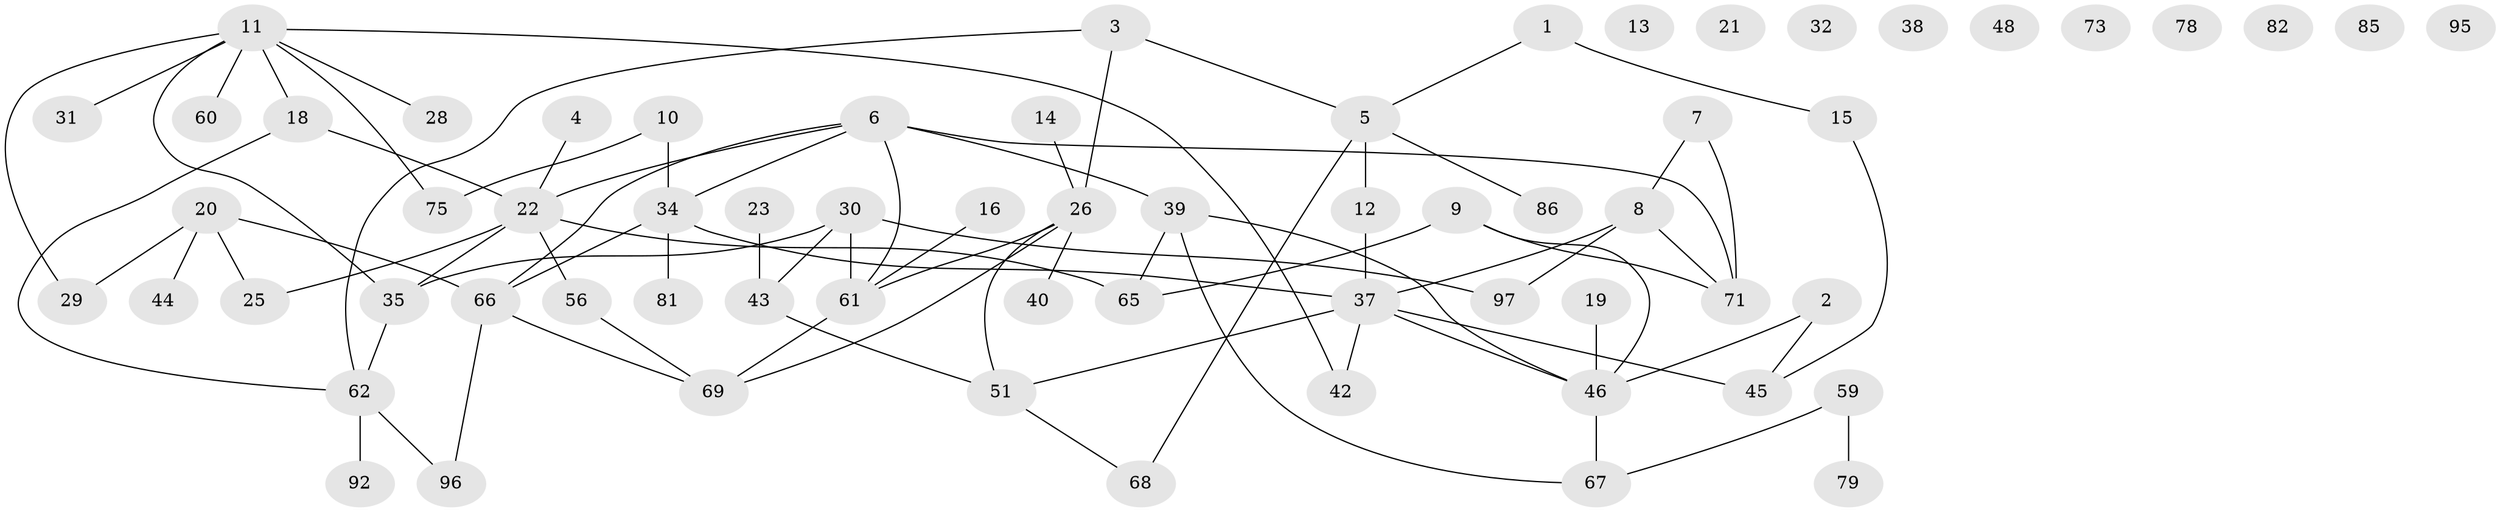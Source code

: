 // Generated by graph-tools (version 1.1) at 2025/23/03/03/25 07:23:25]
// undirected, 65 vertices, 81 edges
graph export_dot {
graph [start="1"]
  node [color=gray90,style=filled];
  1 [super="+53"];
  2 [super="+24"];
  3 [super="+58"];
  4 [super="+88"];
  5 [super="+55"];
  6 [super="+36"];
  7 [super="+50"];
  8 [super="+17"];
  9 [super="+27"];
  10;
  11 [super="+52"];
  12;
  13;
  14;
  15;
  16 [super="+76"];
  18 [super="+33"];
  19;
  20 [super="+57"];
  21;
  22 [super="+77"];
  23;
  25;
  26 [super="+93"];
  28;
  29;
  30 [super="+41"];
  31;
  32;
  34 [super="+49"];
  35;
  37 [super="+72"];
  38;
  39 [super="+74"];
  40;
  42;
  43 [super="+54"];
  44 [super="+47"];
  45 [super="+70"];
  46 [super="+89"];
  48;
  51 [super="+87"];
  56;
  59 [super="+80"];
  60;
  61 [super="+63"];
  62 [super="+64"];
  65 [super="+94"];
  66 [super="+83"];
  67;
  68;
  69 [super="+91"];
  71 [super="+84"];
  73;
  75 [super="+90"];
  78;
  79;
  81;
  82;
  85;
  86;
  92;
  95;
  96;
  97;
  1 -- 5;
  1 -- 15;
  2 -- 46;
  2 -- 45;
  3 -- 26;
  3 -- 5;
  3 -- 62;
  4 -- 22;
  5 -- 86;
  5 -- 12;
  5 -- 68;
  6 -- 22;
  6 -- 34;
  6 -- 39;
  6 -- 61;
  6 -- 66;
  6 -- 71;
  7 -- 8;
  7 -- 71;
  8 -- 71 [weight=2];
  8 -- 97;
  8 -- 37;
  9 -- 65;
  9 -- 46;
  9 -- 71;
  10 -- 34;
  10 -- 75;
  11 -- 29;
  11 -- 35;
  11 -- 60;
  11 -- 18;
  11 -- 42;
  11 -- 28;
  11 -- 31;
  11 -- 75;
  12 -- 37;
  14 -- 26;
  15 -- 45;
  16 -- 61;
  18 -- 62;
  18 -- 22;
  19 -- 46;
  20 -- 25;
  20 -- 66;
  20 -- 29;
  20 -- 44;
  22 -- 25;
  22 -- 56;
  22 -- 35;
  22 -- 65;
  23 -- 43;
  26 -- 51;
  26 -- 69;
  26 -- 40;
  26 -- 61;
  30 -- 97;
  30 -- 35;
  30 -- 61;
  30 -- 43;
  34 -- 37;
  34 -- 81;
  34 -- 66;
  35 -- 62;
  37 -- 42;
  37 -- 51;
  37 -- 45;
  37 -- 46;
  39 -- 67;
  39 -- 46;
  39 -- 65;
  43 -- 51;
  46 -- 67;
  51 -- 68;
  56 -- 69;
  59 -- 67;
  59 -- 79;
  61 -- 69;
  62 -- 96;
  62 -- 92;
  66 -- 96;
  66 -- 69;
}
